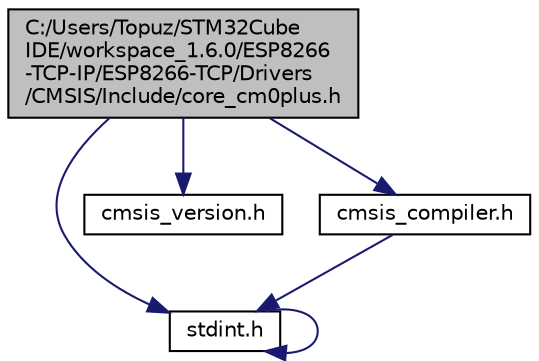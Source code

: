 digraph "C:/Users/Topuz/STM32CubeIDE/workspace_1.6.0/ESP8266-TCP-IP/ESP8266-TCP/Drivers/CMSIS/Include/core_cm0plus.h"
{
 // LATEX_PDF_SIZE
  edge [fontname="Helvetica",fontsize="10",labelfontname="Helvetica",labelfontsize="10"];
  node [fontname="Helvetica",fontsize="10",shape=record];
  Node1 [label="C:/Users/Topuz/STM32Cube\lIDE/workspace_1.6.0/ESP8266\l-TCP-IP/ESP8266-TCP/Drivers\l/CMSIS/Include/core_cm0plus.h",height=0.2,width=0.4,color="black", fillcolor="grey75", style="filled", fontcolor="black",tooltip="CMSIS Cortex-M0+ Core Peripheral Access Layer Header File."];
  Node1 -> Node2 [color="midnightblue",fontsize="10",style="solid",fontname="Helvetica"];
  Node2 [label="stdint.h",height=0.2,width=0.4,color="black", fillcolor="white", style="filled",URL="$stdint_8h.html",tooltip=" "];
  Node2 -> Node2 [color="midnightblue",fontsize="10",style="solid",fontname="Helvetica"];
  Node1 -> Node3 [color="midnightblue",fontsize="10",style="solid",fontname="Helvetica"];
  Node3 [label="cmsis_version.h",height=0.2,width=0.4,color="black", fillcolor="white", style="filled",URL="$cmsis__version_8h.html",tooltip="CMSIS Core(M) Version definitions."];
  Node1 -> Node4 [color="midnightblue",fontsize="10",style="solid",fontname="Helvetica"];
  Node4 [label="cmsis_compiler.h",height=0.2,width=0.4,color="black", fillcolor="white", style="filled",URL="$cmsis__compiler_8h.html",tooltip="CMSIS compiler generic header file."];
  Node4 -> Node2 [color="midnightblue",fontsize="10",style="solid",fontname="Helvetica"];
}
